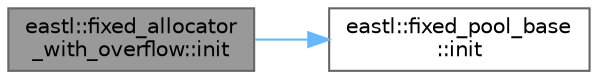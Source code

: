 digraph "eastl::fixed_allocator_with_overflow::init"
{
 // LATEX_PDF_SIZE
  bgcolor="transparent";
  edge [fontname=Helvetica,fontsize=10,labelfontname=Helvetica,labelfontsize=10];
  node [fontname=Helvetica,fontsize=10,shape=box,height=0.2,width=0.4];
  rankdir="LR";
  Node1 [id="Node000001",label="eastl::fixed_allocator\l_with_overflow::init",height=0.2,width=0.4,color="gray40", fillcolor="grey60", style="filled", fontcolor="black",tooltip=" "];
  Node1 -> Node2 [id="edge2_Node000001_Node000002",color="steelblue1",style="solid",tooltip=" "];
  Node2 [id="Node000002",label="eastl::fixed_pool_base\l::init",height=0.2,width=0.4,color="grey40", fillcolor="white", style="filled",URL="$structeastl_1_1fixed__pool__base.html#a91271c8c5d3e5927a7199c0a597ae900",tooltip=" "];
}
